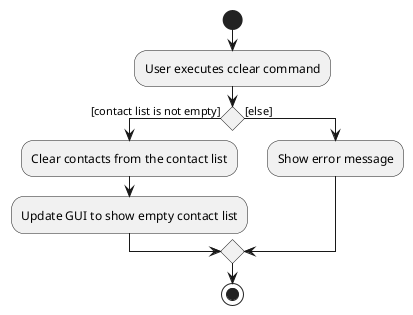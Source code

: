 @startuml
start
:User executes cclear command;

'Since the beta syntax does not support placing the condition outside the
'diamond we place it as the true branch instead.

if () then ([contact list is not empty])
    :Clear contacts from the contact list;
    :Update GUI to show empty contact list;
else ([else])
    :Show error message;
endif
stop
@enduml
